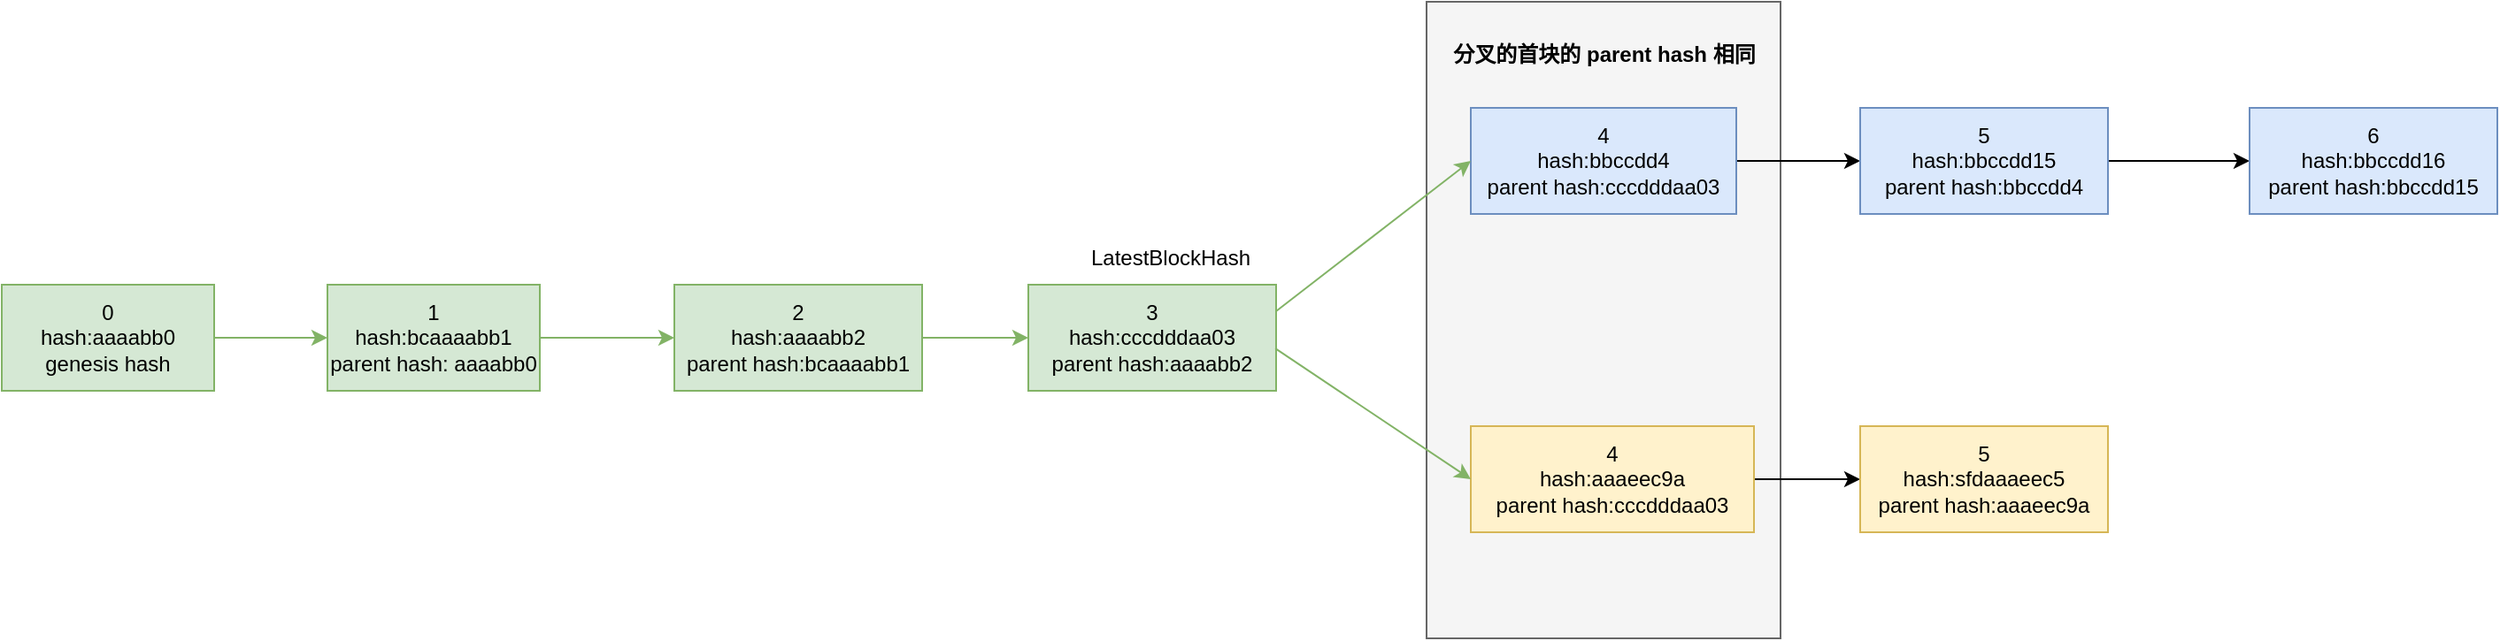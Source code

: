 <mxfile version="20.2.2" type="github">
  <diagram id="prtHgNgQTEPvFCAcTncT" name="Page-1">
    <mxGraphModel dx="912" dy="1600" grid="1" gridSize="10" guides="1" tooltips="1" connect="1" arrows="1" fold="1" page="1" pageScale="1" pageWidth="827" pageHeight="1169" math="0" shadow="0">
      <root>
        <mxCell id="0" />
        <mxCell id="1" parent="0" />
        <mxCell id="kJdzf6EdsDRsMMQySTQ5-28" value="" style="rounded=0;whiteSpace=wrap;html=1;fillColor=#f5f5f5;fontColor=#333333;strokeColor=#666666;" vertex="1" parent="1">
          <mxGeometry x="1035" y="-10" width="200" height="360" as="geometry" />
        </mxCell>
        <mxCell id="kJdzf6EdsDRsMMQySTQ5-7" value="" style="edgeStyle=orthogonalEdgeStyle;rounded=0;orthogonalLoop=1;jettySize=auto;html=1;fillColor=#d5e8d4;strokeColor=#82b366;" edge="1" parent="1" source="kJdzf6EdsDRsMMQySTQ5-5" target="kJdzf6EdsDRsMMQySTQ5-6">
          <mxGeometry relative="1" as="geometry" />
        </mxCell>
        <mxCell id="kJdzf6EdsDRsMMQySTQ5-5" value="0&lt;br&gt;hash:aaaabb0&lt;br&gt;genesis hash" style="rounded=0;whiteSpace=wrap;html=1;fillColor=#d5e8d4;strokeColor=#82b366;" vertex="1" parent="1">
          <mxGeometry x="230" y="150" width="120" height="60" as="geometry" />
        </mxCell>
        <mxCell id="kJdzf6EdsDRsMMQySTQ5-9" value="" style="edgeStyle=orthogonalEdgeStyle;rounded=0;orthogonalLoop=1;jettySize=auto;html=1;fillColor=#d5e8d4;strokeColor=#82b366;" edge="1" parent="1" source="kJdzf6EdsDRsMMQySTQ5-6" target="kJdzf6EdsDRsMMQySTQ5-8">
          <mxGeometry relative="1" as="geometry" />
        </mxCell>
        <mxCell id="kJdzf6EdsDRsMMQySTQ5-6" value="1&lt;br&gt;hash:bcaaaabb1&lt;br&gt;parent hash: aaaabb0" style="rounded=0;whiteSpace=wrap;html=1;fillColor=#d5e8d4;strokeColor=#82b366;" vertex="1" parent="1">
          <mxGeometry x="414" y="150" width="120" height="60" as="geometry" />
        </mxCell>
        <mxCell id="kJdzf6EdsDRsMMQySTQ5-11" value="" style="edgeStyle=orthogonalEdgeStyle;rounded=0;orthogonalLoop=1;jettySize=auto;html=1;fillColor=#d5e8d4;strokeColor=#82b366;" edge="1" parent="1" source="kJdzf6EdsDRsMMQySTQ5-8" target="kJdzf6EdsDRsMMQySTQ5-10">
          <mxGeometry relative="1" as="geometry" />
        </mxCell>
        <mxCell id="kJdzf6EdsDRsMMQySTQ5-8" value="2&lt;br&gt;hash:aaaabb2&lt;br&gt;parent hash:bcaaaabb1" style="rounded=0;whiteSpace=wrap;html=1;fillColor=#d5e8d4;strokeColor=#82b366;" vertex="1" parent="1">
          <mxGeometry x="610" y="150" width="140" height="60" as="geometry" />
        </mxCell>
        <mxCell id="kJdzf6EdsDRsMMQySTQ5-10" value="3&lt;br&gt;hash:cccdddaa03&lt;br&gt;parent hash:aaaabb2" style="rounded=0;whiteSpace=wrap;html=1;fillColor=#d5e8d4;strokeColor=#82b366;" vertex="1" parent="1">
          <mxGeometry x="810" y="150" width="140" height="60" as="geometry" />
        </mxCell>
        <mxCell id="kJdzf6EdsDRsMMQySTQ5-20" value="" style="edgeStyle=orthogonalEdgeStyle;rounded=0;orthogonalLoop=1;jettySize=auto;html=1;" edge="1" parent="1" source="kJdzf6EdsDRsMMQySTQ5-12" target="kJdzf6EdsDRsMMQySTQ5-19">
          <mxGeometry relative="1" as="geometry" />
        </mxCell>
        <mxCell id="kJdzf6EdsDRsMMQySTQ5-12" value="4&lt;br&gt;hash:bbccdd4&lt;br&gt;parent hash:cccdddaa03" style="rounded=0;whiteSpace=wrap;html=1;fillColor=#dae8fc;strokeColor=#6c8ebf;" vertex="1" parent="1">
          <mxGeometry x="1060" y="50" width="150" height="60" as="geometry" />
        </mxCell>
        <mxCell id="kJdzf6EdsDRsMMQySTQ5-16" value="" style="endArrow=classic;html=1;rounded=0;exitX=1;exitY=0.25;exitDx=0;exitDy=0;entryX=0;entryY=0.5;entryDx=0;entryDy=0;fillColor=#d5e8d4;strokeColor=#82b366;" edge="1" parent="1" source="kJdzf6EdsDRsMMQySTQ5-10" target="kJdzf6EdsDRsMMQySTQ5-12">
          <mxGeometry width="50" height="50" relative="1" as="geometry">
            <mxPoint x="970" y="120" as="sourcePoint" />
            <mxPoint x="1020" y="70" as="targetPoint" />
          </mxGeometry>
        </mxCell>
        <mxCell id="kJdzf6EdsDRsMMQySTQ5-22" value="" style="edgeStyle=orthogonalEdgeStyle;rounded=0;orthogonalLoop=1;jettySize=auto;html=1;" edge="1" parent="1" source="kJdzf6EdsDRsMMQySTQ5-17" target="kJdzf6EdsDRsMMQySTQ5-21">
          <mxGeometry relative="1" as="geometry" />
        </mxCell>
        <mxCell id="kJdzf6EdsDRsMMQySTQ5-17" value="4&lt;br&gt;hash:aaaeec9a&lt;br&gt;parent hash:cccdddaa03" style="rounded=0;whiteSpace=wrap;html=1;fillColor=#fff2cc;strokeColor=#d6b656;" vertex="1" parent="1">
          <mxGeometry x="1060" y="230" width="160" height="60" as="geometry" />
        </mxCell>
        <mxCell id="kJdzf6EdsDRsMMQySTQ5-18" value="" style="endArrow=classic;html=1;rounded=0;exitX=0.997;exitY=0.601;exitDx=0;exitDy=0;entryX=0;entryY=0.5;entryDx=0;entryDy=0;exitPerimeter=0;fillColor=#d5e8d4;strokeColor=#82b366;" edge="1" parent="1" source="kJdzf6EdsDRsMMQySTQ5-10" target="kJdzf6EdsDRsMMQySTQ5-17">
          <mxGeometry width="50" height="50" relative="1" as="geometry">
            <mxPoint x="960" y="175" as="sourcePoint" />
            <mxPoint x="1030" y="80" as="targetPoint" />
          </mxGeometry>
        </mxCell>
        <mxCell id="kJdzf6EdsDRsMMQySTQ5-24" value="" style="edgeStyle=orthogonalEdgeStyle;rounded=0;orthogonalLoop=1;jettySize=auto;html=1;" edge="1" parent="1" source="kJdzf6EdsDRsMMQySTQ5-19" target="kJdzf6EdsDRsMMQySTQ5-23">
          <mxGeometry relative="1" as="geometry" />
        </mxCell>
        <mxCell id="kJdzf6EdsDRsMMQySTQ5-19" value="5&lt;br&gt;hash:bbccdd15&lt;br&gt;parent hash:bbccdd4" style="rounded=0;whiteSpace=wrap;html=1;fillColor=#dae8fc;strokeColor=#6c8ebf;" vertex="1" parent="1">
          <mxGeometry x="1280" y="50" width="140" height="60" as="geometry" />
        </mxCell>
        <mxCell id="kJdzf6EdsDRsMMQySTQ5-21" value="5&lt;br&gt;hash:sfdaaaeec5&lt;br&gt;parent hash:aaaeec9a" style="rounded=0;whiteSpace=wrap;html=1;fillColor=#fff2cc;strokeColor=#d6b656;" vertex="1" parent="1">
          <mxGeometry x="1280" y="230" width="140" height="60" as="geometry" />
        </mxCell>
        <mxCell id="kJdzf6EdsDRsMMQySTQ5-23" value="6&lt;br&gt;hash:bbccdd16&lt;br&gt;parent hash:bbccdd15" style="rounded=0;whiteSpace=wrap;html=1;fillColor=#dae8fc;strokeColor=#6c8ebf;" vertex="1" parent="1">
          <mxGeometry x="1500" y="50" width="140" height="60" as="geometry" />
        </mxCell>
        <mxCell id="kJdzf6EdsDRsMMQySTQ5-25" value="LatestBlockHash" style="text;html=1;align=center;verticalAlign=middle;resizable=0;points=[];autosize=1;strokeColor=none;fillColor=none;" vertex="1" parent="1">
          <mxGeometry x="835" y="120" width="110" height="30" as="geometry" />
        </mxCell>
        <mxCell id="kJdzf6EdsDRsMMQySTQ5-29" value="&lt;b&gt;分叉的首块的 parent hash 相同&lt;/b&gt;" style="text;html=1;align=center;verticalAlign=middle;resizable=0;points=[];autosize=1;strokeColor=none;fillColor=none;" vertex="1" parent="1">
          <mxGeometry x="1040" y="5" width="190" height="30" as="geometry" />
        </mxCell>
      </root>
    </mxGraphModel>
  </diagram>
</mxfile>
